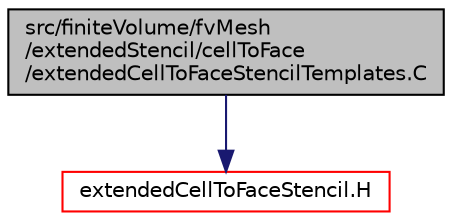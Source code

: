 digraph "src/finiteVolume/fvMesh/extendedStencil/cellToFace/extendedCellToFaceStencilTemplates.C"
{
  bgcolor="transparent";
  edge [fontname="Helvetica",fontsize="10",labelfontname="Helvetica",labelfontsize="10"];
  node [fontname="Helvetica",fontsize="10",shape=record];
  Node1 [label="src/finiteVolume/fvMesh\l/extendedStencil/cellToFace\l/extendedCellToFaceStencilTemplates.C",height=0.2,width=0.4,color="black", fillcolor="grey75", style="filled", fontcolor="black"];
  Node1 -> Node2 [color="midnightblue",fontsize="10",style="solid",fontname="Helvetica"];
  Node2 [label="extendedCellToFaceStencil.H",height=0.2,width=0.4,color="red",URL="$a05980.html"];
}
